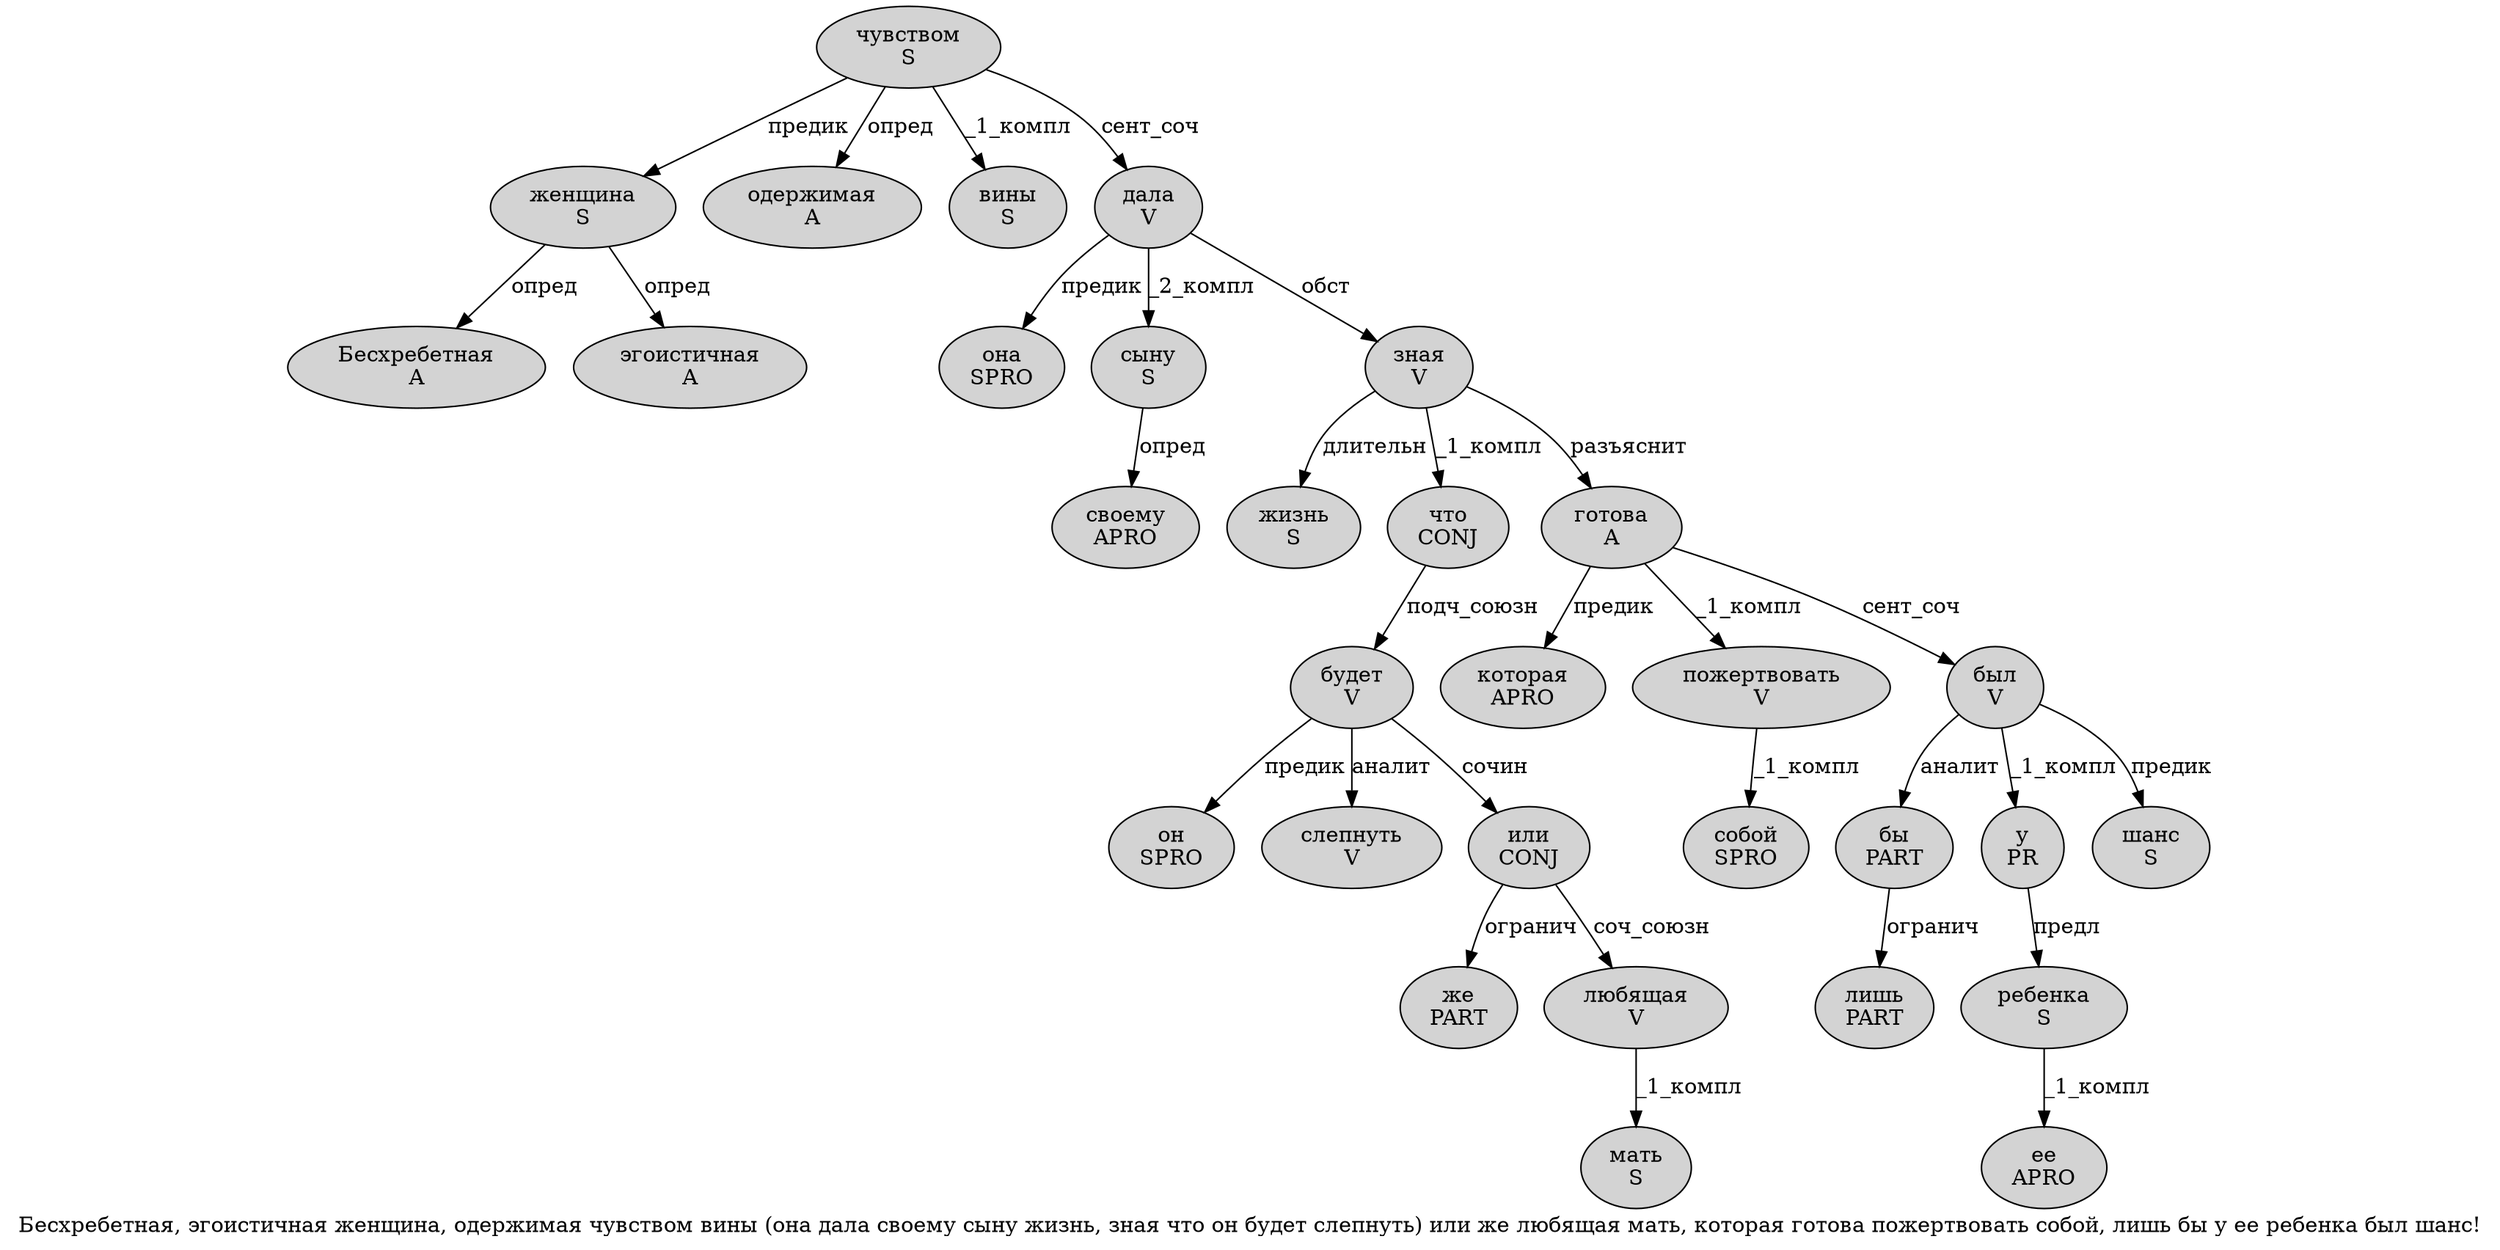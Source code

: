 digraph SENTENCE_1651 {
	graph [label="Бесхребетная, эгоистичная женщина, одержимая чувством вины (она дала своему сыну жизнь, зная что он будет слепнуть) или же любящая мать, которая готова пожертвовать собой, лишь бы у ее ребенка был шанс!"]
	node [style=filled]
		0 [label="Бесхребетная
A" color="" fillcolor=lightgray penwidth=1 shape=ellipse]
		2 [label="эгоистичная
A" color="" fillcolor=lightgray penwidth=1 shape=ellipse]
		3 [label="женщина
S" color="" fillcolor=lightgray penwidth=1 shape=ellipse]
		5 [label="одержимая
A" color="" fillcolor=lightgray penwidth=1 shape=ellipse]
		6 [label="чувством
S" color="" fillcolor=lightgray penwidth=1 shape=ellipse]
		7 [label="вины
S" color="" fillcolor=lightgray penwidth=1 shape=ellipse]
		9 [label="она
SPRO" color="" fillcolor=lightgray penwidth=1 shape=ellipse]
		10 [label="дала
V" color="" fillcolor=lightgray penwidth=1 shape=ellipse]
		11 [label="своему
APRO" color="" fillcolor=lightgray penwidth=1 shape=ellipse]
		12 [label="сыну
S" color="" fillcolor=lightgray penwidth=1 shape=ellipse]
		13 [label="жизнь
S" color="" fillcolor=lightgray penwidth=1 shape=ellipse]
		15 [label="зная
V" color="" fillcolor=lightgray penwidth=1 shape=ellipse]
		16 [label="что
CONJ" color="" fillcolor=lightgray penwidth=1 shape=ellipse]
		17 [label="он
SPRO" color="" fillcolor=lightgray penwidth=1 shape=ellipse]
		18 [label="будет
V" color="" fillcolor=lightgray penwidth=1 shape=ellipse]
		19 [label="слепнуть
V" color="" fillcolor=lightgray penwidth=1 shape=ellipse]
		21 [label="или
CONJ" color="" fillcolor=lightgray penwidth=1 shape=ellipse]
		22 [label="же
PART" color="" fillcolor=lightgray penwidth=1 shape=ellipse]
		23 [label="любящая
V" color="" fillcolor=lightgray penwidth=1 shape=ellipse]
		24 [label="мать
S" color="" fillcolor=lightgray penwidth=1 shape=ellipse]
		26 [label="которая
APRO" color="" fillcolor=lightgray penwidth=1 shape=ellipse]
		27 [label="готова
A" color="" fillcolor=lightgray penwidth=1 shape=ellipse]
		28 [label="пожертвовать
V" color="" fillcolor=lightgray penwidth=1 shape=ellipse]
		29 [label="собой
SPRO" color="" fillcolor=lightgray penwidth=1 shape=ellipse]
		31 [label="лишь
PART" color="" fillcolor=lightgray penwidth=1 shape=ellipse]
		32 [label="бы
PART" color="" fillcolor=lightgray penwidth=1 shape=ellipse]
		33 [label="у
PR" color="" fillcolor=lightgray penwidth=1 shape=ellipse]
		34 [label="ее
APRO" color="" fillcolor=lightgray penwidth=1 shape=ellipse]
		35 [label="ребенка
S" color="" fillcolor=lightgray penwidth=1 shape=ellipse]
		36 [label="был
V" color="" fillcolor=lightgray penwidth=1 shape=ellipse]
		37 [label="шанс
S" color="" fillcolor=lightgray penwidth=1 shape=ellipse]
			15 -> 13 [label="длительн"]
			15 -> 16 [label="_1_компл"]
			15 -> 27 [label="разъяснит"]
			21 -> 22 [label="огранич"]
			21 -> 23 [label="соч_союзн"]
			27 -> 26 [label="предик"]
			27 -> 28 [label="_1_компл"]
			27 -> 36 [label="сент_соч"]
			23 -> 24 [label="_1_компл"]
			35 -> 34 [label="_1_компл"]
			32 -> 31 [label="огранич"]
			18 -> 17 [label="предик"]
			18 -> 19 [label="аналит"]
			18 -> 21 [label="сочин"]
			10 -> 9 [label="предик"]
			10 -> 12 [label="_2_компл"]
			10 -> 15 [label="обст"]
			6 -> 3 [label="предик"]
			6 -> 5 [label="опред"]
			6 -> 7 [label="_1_компл"]
			6 -> 10 [label="сент_соч"]
			3 -> 0 [label="опред"]
			3 -> 2 [label="опред"]
			28 -> 29 [label="_1_компл"]
			33 -> 35 [label="предл"]
			12 -> 11 [label="опред"]
			16 -> 18 [label="подч_союзн"]
			36 -> 32 [label="аналит"]
			36 -> 33 [label="_1_компл"]
			36 -> 37 [label="предик"]
}